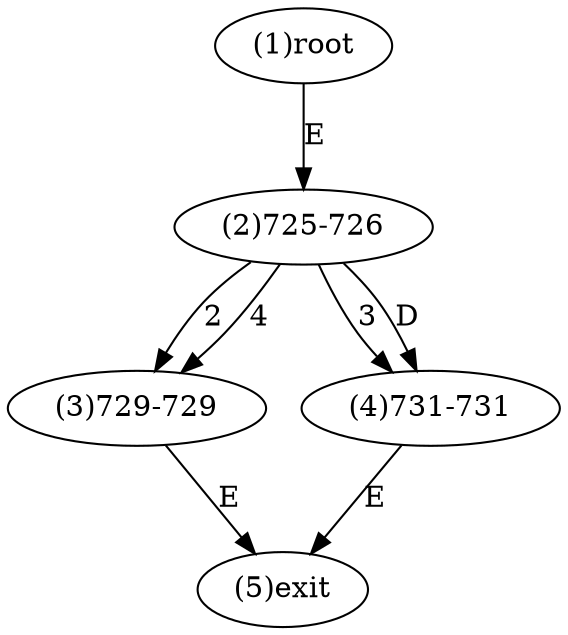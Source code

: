 digraph "" { 
1[ label="(1)root"];
2[ label="(2)725-726"];
3[ label="(3)729-729"];
4[ label="(4)731-731"];
5[ label="(5)exit"];
1->2[ label="E"];
2->3[ label="2"];
2->4[ label="3"];
2->3[ label="4"];
2->4[ label="D"];
3->5[ label="E"];
4->5[ label="E"];
}